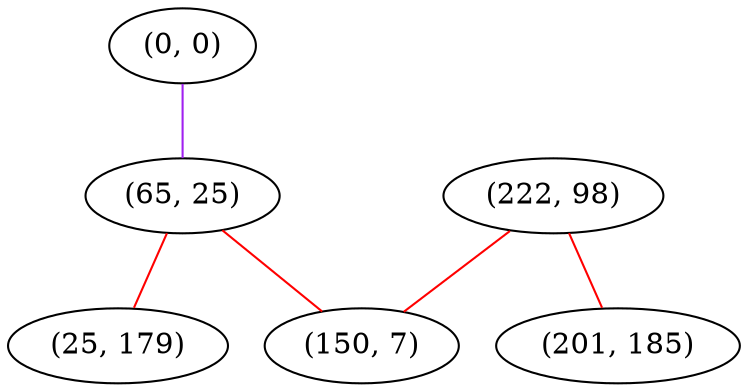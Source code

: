 graph "" {
"(0, 0)";
"(65, 25)";
"(25, 179)";
"(222, 98)";
"(150, 7)";
"(201, 185)";
"(0, 0)" -- "(65, 25)"  [color=purple, key=0, weight=4];
"(65, 25)" -- "(25, 179)"  [color=red, key=0, weight=1];
"(65, 25)" -- "(150, 7)"  [color=red, key=0, weight=1];
"(222, 98)" -- "(150, 7)"  [color=red, key=0, weight=1];
"(222, 98)" -- "(201, 185)"  [color=red, key=0, weight=1];
}
